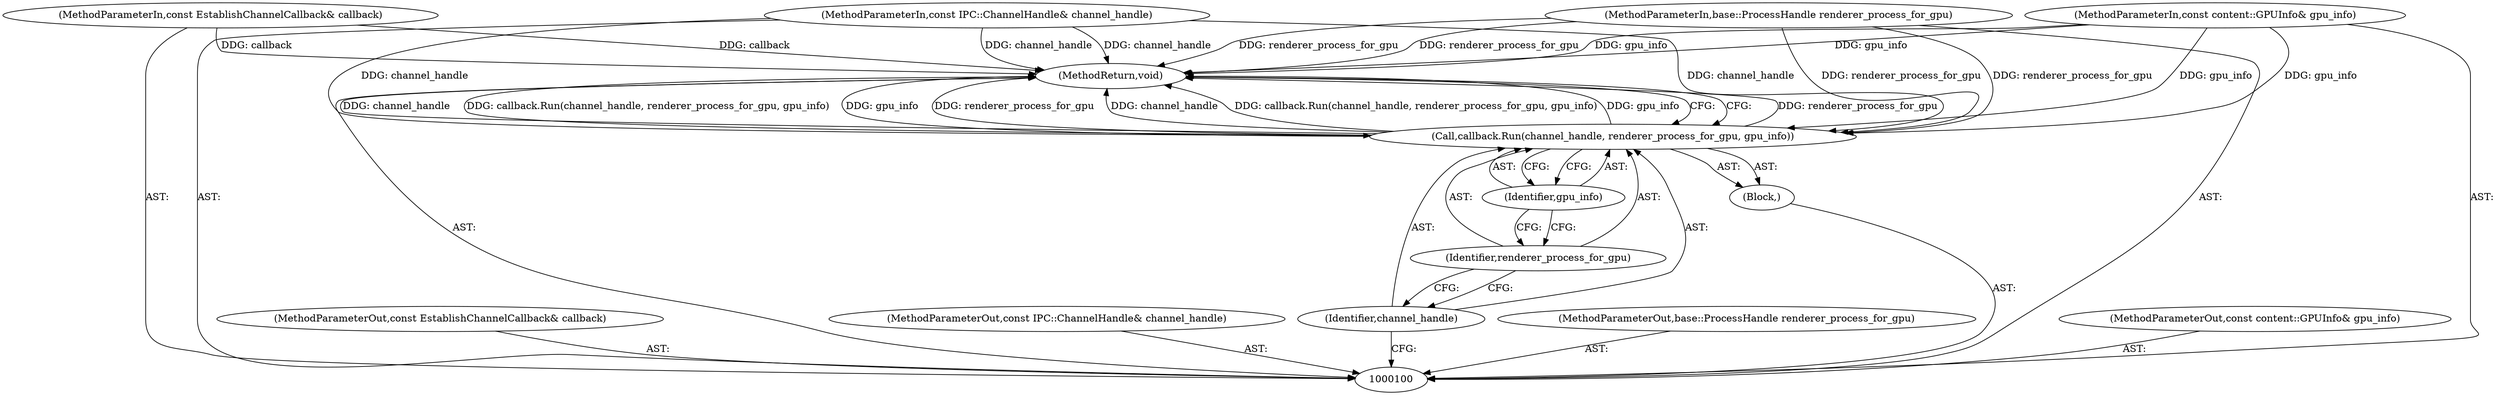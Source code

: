 digraph "1_Chrome_cd0bd79d6ebdb72183e6f0833673464cc10b3600_3" {
"1000110" [label="(MethodReturn,void)"];
"1000101" [label="(MethodParameterIn,const EstablishChannelCallback& callback)"];
"1000123" [label="(MethodParameterOut,const EstablishChannelCallback& callback)"];
"1000102" [label="(MethodParameterIn,const IPC::ChannelHandle& channel_handle)"];
"1000124" [label="(MethodParameterOut,const IPC::ChannelHandle& channel_handle)"];
"1000103" [label="(MethodParameterIn,base::ProcessHandle renderer_process_for_gpu)"];
"1000125" [label="(MethodParameterOut,base::ProcessHandle renderer_process_for_gpu)"];
"1000105" [label="(Block,)"];
"1000104" [label="(MethodParameterIn,const content::GPUInfo& gpu_info)"];
"1000126" [label="(MethodParameterOut,const content::GPUInfo& gpu_info)"];
"1000107" [label="(Identifier,channel_handle)"];
"1000106" [label="(Call,callback.Run(channel_handle, renderer_process_for_gpu, gpu_info))"];
"1000108" [label="(Identifier,renderer_process_for_gpu)"];
"1000109" [label="(Identifier,gpu_info)"];
"1000110" -> "1000100"  [label="AST: "];
"1000110" -> "1000106"  [label="CFG: "];
"1000106" -> "1000110"  [label="DDG: renderer_process_for_gpu"];
"1000106" -> "1000110"  [label="DDG: channel_handle"];
"1000106" -> "1000110"  [label="DDG: callback.Run(channel_handle, renderer_process_for_gpu, gpu_info)"];
"1000106" -> "1000110"  [label="DDG: gpu_info"];
"1000104" -> "1000110"  [label="DDG: gpu_info"];
"1000103" -> "1000110"  [label="DDG: renderer_process_for_gpu"];
"1000102" -> "1000110"  [label="DDG: channel_handle"];
"1000101" -> "1000110"  [label="DDG: callback"];
"1000101" -> "1000100"  [label="AST: "];
"1000101" -> "1000110"  [label="DDG: callback"];
"1000123" -> "1000100"  [label="AST: "];
"1000102" -> "1000100"  [label="AST: "];
"1000102" -> "1000110"  [label="DDG: channel_handle"];
"1000102" -> "1000106"  [label="DDG: channel_handle"];
"1000124" -> "1000100"  [label="AST: "];
"1000103" -> "1000100"  [label="AST: "];
"1000103" -> "1000110"  [label="DDG: renderer_process_for_gpu"];
"1000103" -> "1000106"  [label="DDG: renderer_process_for_gpu"];
"1000125" -> "1000100"  [label="AST: "];
"1000105" -> "1000100"  [label="AST: "];
"1000106" -> "1000105"  [label="AST: "];
"1000104" -> "1000100"  [label="AST: "];
"1000104" -> "1000110"  [label="DDG: gpu_info"];
"1000104" -> "1000106"  [label="DDG: gpu_info"];
"1000126" -> "1000100"  [label="AST: "];
"1000107" -> "1000106"  [label="AST: "];
"1000107" -> "1000100"  [label="CFG: "];
"1000108" -> "1000107"  [label="CFG: "];
"1000106" -> "1000105"  [label="AST: "];
"1000106" -> "1000109"  [label="CFG: "];
"1000107" -> "1000106"  [label="AST: "];
"1000108" -> "1000106"  [label="AST: "];
"1000109" -> "1000106"  [label="AST: "];
"1000110" -> "1000106"  [label="CFG: "];
"1000106" -> "1000110"  [label="DDG: renderer_process_for_gpu"];
"1000106" -> "1000110"  [label="DDG: channel_handle"];
"1000106" -> "1000110"  [label="DDG: callback.Run(channel_handle, renderer_process_for_gpu, gpu_info)"];
"1000106" -> "1000110"  [label="DDG: gpu_info"];
"1000102" -> "1000106"  [label="DDG: channel_handle"];
"1000103" -> "1000106"  [label="DDG: renderer_process_for_gpu"];
"1000104" -> "1000106"  [label="DDG: gpu_info"];
"1000108" -> "1000106"  [label="AST: "];
"1000108" -> "1000107"  [label="CFG: "];
"1000109" -> "1000108"  [label="CFG: "];
"1000109" -> "1000106"  [label="AST: "];
"1000109" -> "1000108"  [label="CFG: "];
"1000106" -> "1000109"  [label="CFG: "];
}
